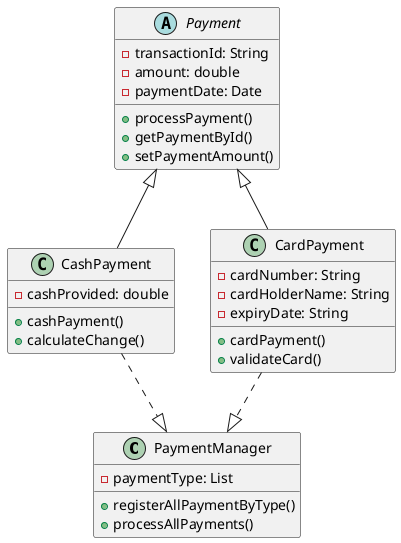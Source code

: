@startuml

class PaymentManager {
    - paymentType: List
    + registerAllPaymentByType()
    + processAllPayments()
}

abstract class Payment {
    - transactionId: String
    - amount: double
    - paymentDate: Date
    
    + processPayment()
    + getPaymentById()
    + setPaymentAmount()
  
   
}

class CashPayment{
    - cashProvided: double
    
    + cashPayment()
    + calculateChange()

}

class CardPayment{
    - cardNumber: String
    - cardHolderName: String
    - expiryDate: String
    
    + cardPayment()
    + validateCard()

}


Payment <|-- CashPayment
Payment <|-- CardPayment
CashPayment ..|> PaymentManager 
CardPayment ..|> PaymentManager 

@enduml